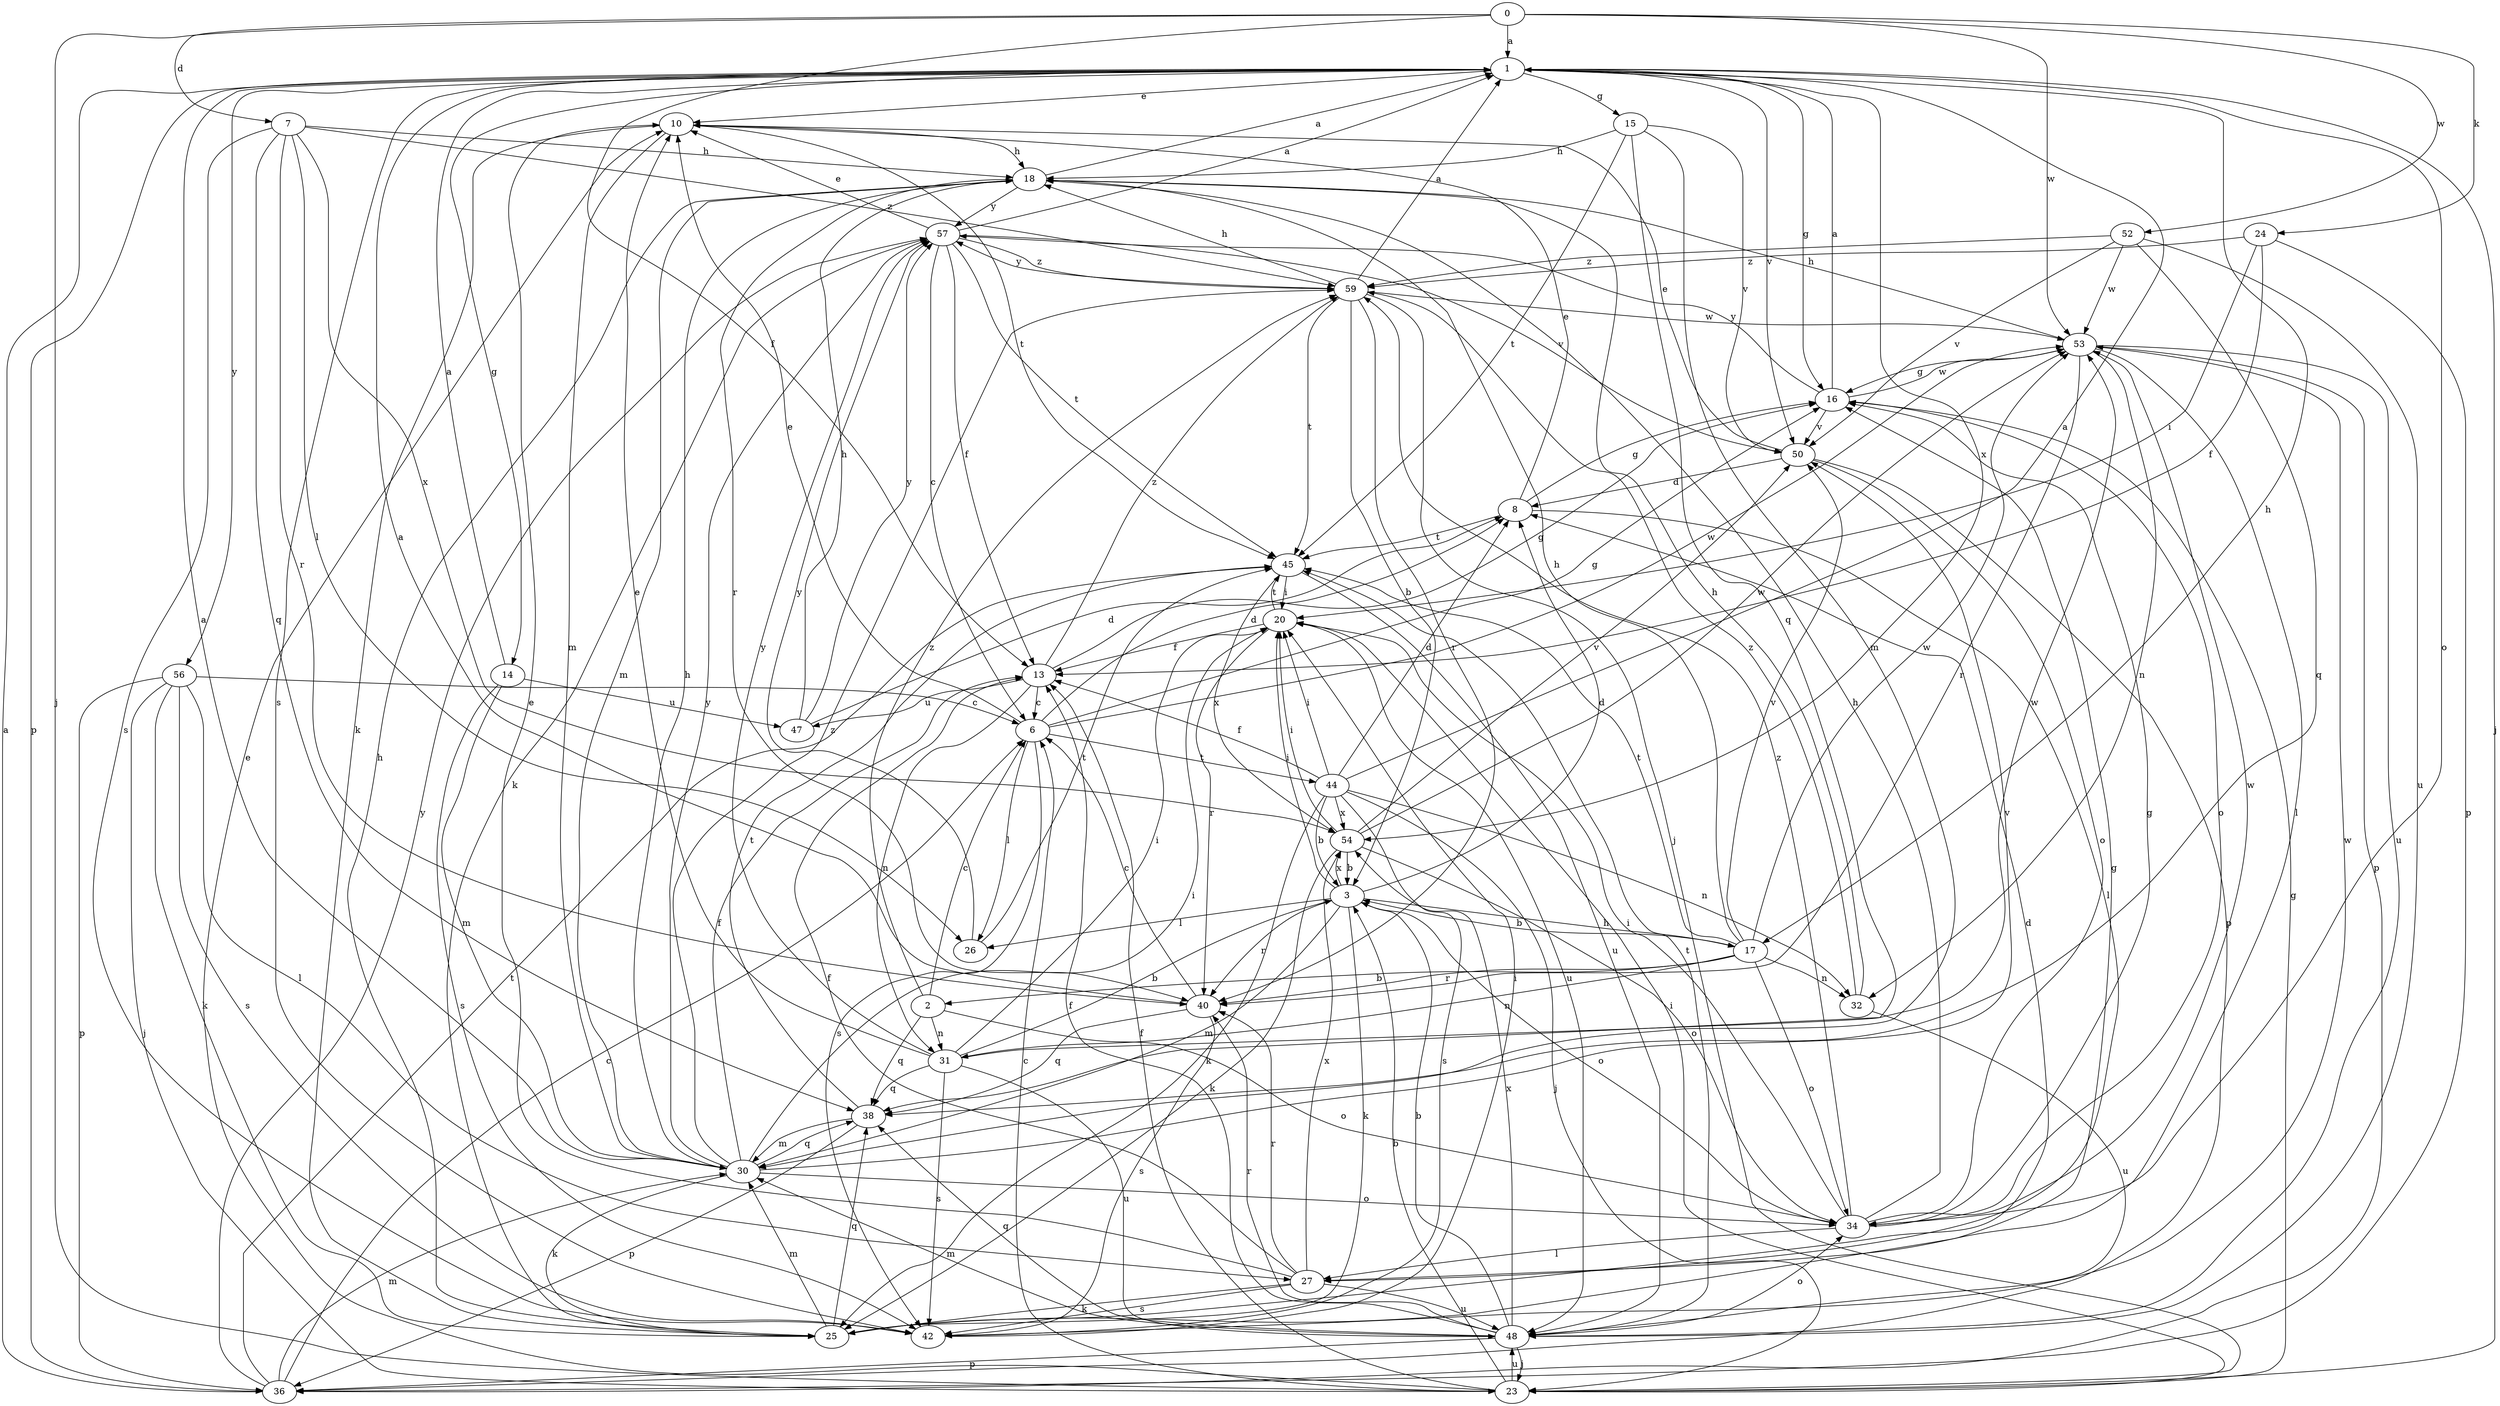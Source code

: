 strict digraph  {
0;
1;
2;
3;
6;
7;
8;
10;
13;
14;
15;
16;
17;
18;
20;
23;
24;
25;
26;
27;
30;
31;
32;
34;
36;
38;
40;
42;
44;
45;
47;
48;
50;
52;
53;
54;
56;
57;
59;
0 -> 1  [label=a];
0 -> 7  [label=d];
0 -> 13  [label=f];
0 -> 23  [label=j];
0 -> 24  [label=k];
0 -> 52  [label=w];
0 -> 53  [label=w];
1 -> 10  [label=e];
1 -> 14  [label=g];
1 -> 15  [label=g];
1 -> 16  [label=g];
1 -> 17  [label=h];
1 -> 23  [label=j];
1 -> 34  [label=o];
1 -> 36  [label=p];
1 -> 42  [label=s];
1 -> 50  [label=v];
1 -> 54  [label=x];
1 -> 56  [label=y];
2 -> 6  [label=c];
2 -> 31  [label=n];
2 -> 34  [label=o];
2 -> 38  [label=q];
2 -> 59  [label=z];
3 -> 8  [label=d];
3 -> 17  [label=h];
3 -> 20  [label=i];
3 -> 25  [label=k];
3 -> 26  [label=l];
3 -> 30  [label=m];
3 -> 34  [label=o];
3 -> 40  [label=r];
3 -> 54  [label=x];
6 -> 8  [label=d];
6 -> 10  [label=e];
6 -> 16  [label=g];
6 -> 26  [label=l];
6 -> 42  [label=s];
6 -> 44  [label=t];
6 -> 53  [label=w];
7 -> 18  [label=h];
7 -> 26  [label=l];
7 -> 38  [label=q];
7 -> 40  [label=r];
7 -> 42  [label=s];
7 -> 54  [label=x];
7 -> 59  [label=z];
8 -> 10  [label=e];
8 -> 16  [label=g];
8 -> 27  [label=l];
8 -> 45  [label=t];
10 -> 18  [label=h];
10 -> 25  [label=k];
10 -> 30  [label=m];
10 -> 45  [label=t];
13 -> 6  [label=c];
13 -> 16  [label=g];
13 -> 31  [label=n];
13 -> 47  [label=u];
13 -> 59  [label=z];
14 -> 1  [label=a];
14 -> 30  [label=m];
14 -> 42  [label=s];
14 -> 47  [label=u];
15 -> 18  [label=h];
15 -> 30  [label=m];
15 -> 38  [label=q];
15 -> 45  [label=t];
15 -> 50  [label=v];
16 -> 1  [label=a];
16 -> 34  [label=o];
16 -> 50  [label=v];
16 -> 53  [label=w];
16 -> 57  [label=y];
17 -> 2  [label=b];
17 -> 3  [label=b];
17 -> 18  [label=h];
17 -> 31  [label=n];
17 -> 32  [label=n];
17 -> 34  [label=o];
17 -> 40  [label=r];
17 -> 45  [label=t];
17 -> 50  [label=v];
17 -> 53  [label=w];
18 -> 1  [label=a];
18 -> 30  [label=m];
18 -> 40  [label=r];
18 -> 57  [label=y];
20 -> 13  [label=f];
20 -> 40  [label=r];
20 -> 45  [label=t];
20 -> 48  [label=u];
23 -> 3  [label=b];
23 -> 6  [label=c];
23 -> 10  [label=e];
23 -> 13  [label=f];
23 -> 16  [label=g];
23 -> 20  [label=i];
23 -> 48  [label=u];
24 -> 13  [label=f];
24 -> 20  [label=i];
24 -> 36  [label=p];
24 -> 59  [label=z];
25 -> 8  [label=d];
25 -> 16  [label=g];
25 -> 18  [label=h];
25 -> 30  [label=m];
25 -> 38  [label=q];
26 -> 45  [label=t];
26 -> 57  [label=y];
27 -> 10  [label=e];
27 -> 13  [label=f];
27 -> 25  [label=k];
27 -> 40  [label=r];
27 -> 42  [label=s];
27 -> 48  [label=u];
27 -> 54  [label=x];
30 -> 1  [label=a];
30 -> 13  [label=f];
30 -> 18  [label=h];
30 -> 20  [label=i];
30 -> 25  [label=k];
30 -> 34  [label=o];
30 -> 38  [label=q];
30 -> 50  [label=v];
30 -> 57  [label=y];
30 -> 59  [label=z];
31 -> 3  [label=b];
31 -> 10  [label=e];
31 -> 20  [label=i];
31 -> 38  [label=q];
31 -> 42  [label=s];
31 -> 48  [label=u];
31 -> 53  [label=w];
31 -> 57  [label=y];
32 -> 18  [label=h];
32 -> 48  [label=u];
32 -> 59  [label=z];
34 -> 16  [label=g];
34 -> 18  [label=h];
34 -> 20  [label=i];
34 -> 27  [label=l];
34 -> 53  [label=w];
34 -> 59  [label=z];
36 -> 1  [label=a];
36 -> 6  [label=c];
36 -> 30  [label=m];
36 -> 45  [label=t];
36 -> 57  [label=y];
38 -> 30  [label=m];
38 -> 36  [label=p];
38 -> 45  [label=t];
40 -> 1  [label=a];
40 -> 6  [label=c];
40 -> 38  [label=q];
40 -> 42  [label=s];
42 -> 20  [label=i];
42 -> 53  [label=w];
44 -> 1  [label=a];
44 -> 3  [label=b];
44 -> 8  [label=d];
44 -> 13  [label=f];
44 -> 20  [label=i];
44 -> 23  [label=j];
44 -> 25  [label=k];
44 -> 32  [label=n];
44 -> 42  [label=s];
44 -> 54  [label=x];
45 -> 20  [label=i];
45 -> 48  [label=u];
45 -> 54  [label=x];
47 -> 8  [label=d];
47 -> 18  [label=h];
47 -> 57  [label=y];
48 -> 3  [label=b];
48 -> 13  [label=f];
48 -> 23  [label=j];
48 -> 30  [label=m];
48 -> 34  [label=o];
48 -> 36  [label=p];
48 -> 38  [label=q];
48 -> 40  [label=r];
48 -> 45  [label=t];
48 -> 54  [label=x];
50 -> 8  [label=d];
50 -> 10  [label=e];
50 -> 34  [label=o];
50 -> 36  [label=p];
52 -> 38  [label=q];
52 -> 48  [label=u];
52 -> 50  [label=v];
52 -> 53  [label=w];
52 -> 59  [label=z];
53 -> 16  [label=g];
53 -> 18  [label=h];
53 -> 27  [label=l];
53 -> 32  [label=n];
53 -> 36  [label=p];
53 -> 40  [label=r];
53 -> 48  [label=u];
54 -> 3  [label=b];
54 -> 20  [label=i];
54 -> 25  [label=k];
54 -> 34  [label=o];
54 -> 50  [label=v];
54 -> 53  [label=w];
56 -> 6  [label=c];
56 -> 23  [label=j];
56 -> 25  [label=k];
56 -> 27  [label=l];
56 -> 36  [label=p];
56 -> 42  [label=s];
57 -> 1  [label=a];
57 -> 6  [label=c];
57 -> 10  [label=e];
57 -> 13  [label=f];
57 -> 25  [label=k];
57 -> 45  [label=t];
57 -> 50  [label=v];
57 -> 59  [label=z];
59 -> 1  [label=a];
59 -> 3  [label=b];
59 -> 18  [label=h];
59 -> 23  [label=j];
59 -> 40  [label=r];
59 -> 45  [label=t];
59 -> 53  [label=w];
59 -> 57  [label=y];
}
